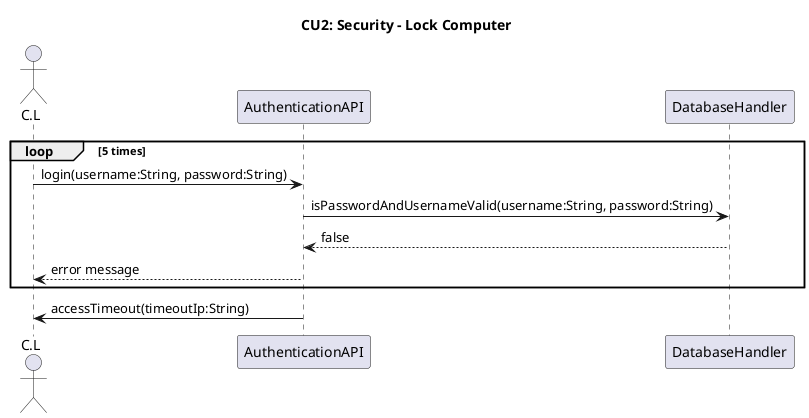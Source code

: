 @startuml
actor C.L as CL
participant AuthenticationAPI as Auth
participant DatabaseHandler as DB

title CU2: Security - Lock Computer

loop 5 times
CL -> Auth: login(username:String, password:String)
Auth -> DB: isPasswordAndUsernameValid(username:String, password:String)
DB --> Auth: false
Auth --> CL: error message
end
Auth -> CL: accessTimeout(timeoutIp:String)
@enduml
